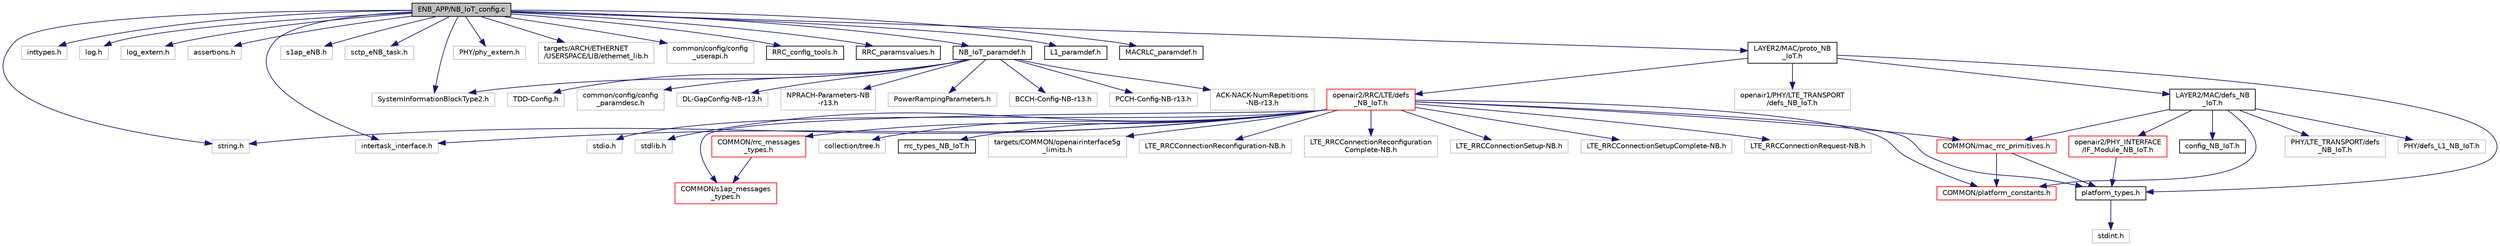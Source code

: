 digraph "ENB_APP/NB_IoT_config.c"
{
 // LATEX_PDF_SIZE
  edge [fontname="Helvetica",fontsize="10",labelfontname="Helvetica",labelfontsize="10"];
  node [fontname="Helvetica",fontsize="10",shape=record];
  Node1 [label="ENB_APP/NB_IoT_config.c",height=0.2,width=0.4,color="black", fillcolor="grey75", style="filled", fontcolor="black",tooltip=" "];
  Node1 -> Node2 [color="midnightblue",fontsize="10",style="solid",fontname="Helvetica"];
  Node2 [label="string.h",height=0.2,width=0.4,color="grey75", fillcolor="white", style="filled",tooltip=" "];
  Node1 -> Node3 [color="midnightblue",fontsize="10",style="solid",fontname="Helvetica"];
  Node3 [label="inttypes.h",height=0.2,width=0.4,color="grey75", fillcolor="white", style="filled",tooltip=" "];
  Node1 -> Node4 [color="midnightblue",fontsize="10",style="solid",fontname="Helvetica"];
  Node4 [label="log.h",height=0.2,width=0.4,color="grey75", fillcolor="white", style="filled",tooltip=" "];
  Node1 -> Node5 [color="midnightblue",fontsize="10",style="solid",fontname="Helvetica"];
  Node5 [label="log_extern.h",height=0.2,width=0.4,color="grey75", fillcolor="white", style="filled",tooltip=" "];
  Node1 -> Node6 [color="midnightblue",fontsize="10",style="solid",fontname="Helvetica"];
  Node6 [label="assertions.h",height=0.2,width=0.4,color="grey75", fillcolor="white", style="filled",tooltip=" "];
  Node1 -> Node7 [color="midnightblue",fontsize="10",style="solid",fontname="Helvetica"];
  Node7 [label="intertask_interface.h",height=0.2,width=0.4,color="grey75", fillcolor="white", style="filled",tooltip=" "];
  Node1 -> Node8 [color="midnightblue",fontsize="10",style="solid",fontname="Helvetica"];
  Node8 [label="s1ap_eNB.h",height=0.2,width=0.4,color="grey75", fillcolor="white", style="filled",tooltip=" "];
  Node1 -> Node9 [color="midnightblue",fontsize="10",style="solid",fontname="Helvetica"];
  Node9 [label="sctp_eNB_task.h",height=0.2,width=0.4,color="grey75", fillcolor="white", style="filled",tooltip=" "];
  Node1 -> Node10 [color="midnightblue",fontsize="10",style="solid",fontname="Helvetica"];
  Node10 [label="SystemInformationBlockType2.h",height=0.2,width=0.4,color="grey75", fillcolor="white", style="filled",tooltip=" "];
  Node1 -> Node11 [color="midnightblue",fontsize="10",style="solid",fontname="Helvetica"];
  Node11 [label="PHY/phy_extern.h",height=0.2,width=0.4,color="grey75", fillcolor="white", style="filled",tooltip=" "];
  Node1 -> Node12 [color="midnightblue",fontsize="10",style="solid",fontname="Helvetica"];
  Node12 [label="targets/ARCH/ETHERNET\l/USERSPACE/LIB/ethernet_lib.h",height=0.2,width=0.4,color="grey75", fillcolor="white", style="filled",tooltip=" "];
  Node1 -> Node13 [color="midnightblue",fontsize="10",style="solid",fontname="Helvetica"];
  Node13 [label="common/config/config\l_userapi.h",height=0.2,width=0.4,color="grey75", fillcolor="white", style="filled",tooltip=" "];
  Node1 -> Node14 [color="midnightblue",fontsize="10",style="solid",fontname="Helvetica"];
  Node14 [label="RRC_config_tools.h",height=0.2,width=0.4,color="black", fillcolor="white", style="filled",URL="$RRC__config__tools_8h.html",tooltip=" "];
  Node1 -> Node15 [color="midnightblue",fontsize="10",style="solid",fontname="Helvetica"];
  Node15 [label="RRC_paramsvalues.h",height=0.2,width=0.4,color="black", fillcolor="white", style="filled",URL="$RRC__paramsvalues_8h.html",tooltip="macro definitions for RRC authorized and asn1 parameters values, to be used in paramdef_t/chechedpara..."];
  Node1 -> Node16 [color="midnightblue",fontsize="10",style="solid",fontname="Helvetica"];
  Node16 [label="NB_IoT_paramdef.h",height=0.2,width=0.4,color="black", fillcolor="white", style="filled",URL="$NB__IoT__paramdef_8h.html",tooltip=" "];
  Node16 -> Node17 [color="midnightblue",fontsize="10",style="solid",fontname="Helvetica"];
  Node17 [label="common/config/config\l_paramdesc.h",height=0.2,width=0.4,color="grey75", fillcolor="white", style="filled",tooltip=" "];
  Node16 -> Node10 [color="midnightblue",fontsize="10",style="solid",fontname="Helvetica"];
  Node16 -> Node18 [color="midnightblue",fontsize="10",style="solid",fontname="Helvetica"];
  Node18 [label="DL-GapConfig-NB-r13.h",height=0.2,width=0.4,color="grey75", fillcolor="white", style="filled",tooltip=" "];
  Node16 -> Node19 [color="midnightblue",fontsize="10",style="solid",fontname="Helvetica"];
  Node19 [label="NPRACH-Parameters-NB\l-r13.h",height=0.2,width=0.4,color="grey75", fillcolor="white", style="filled",tooltip=" "];
  Node16 -> Node20 [color="midnightblue",fontsize="10",style="solid",fontname="Helvetica"];
  Node20 [label="PowerRampingParameters.h",height=0.2,width=0.4,color="grey75", fillcolor="white", style="filled",tooltip=" "];
  Node16 -> Node21 [color="midnightblue",fontsize="10",style="solid",fontname="Helvetica"];
  Node21 [label="BCCH-Config-NB-r13.h",height=0.2,width=0.4,color="grey75", fillcolor="white", style="filled",tooltip=" "];
  Node16 -> Node22 [color="midnightblue",fontsize="10",style="solid",fontname="Helvetica"];
  Node22 [label="PCCH-Config-NB-r13.h",height=0.2,width=0.4,color="grey75", fillcolor="white", style="filled",tooltip=" "];
  Node16 -> Node23 [color="midnightblue",fontsize="10",style="solid",fontname="Helvetica"];
  Node23 [label="ACK-NACK-NumRepetitions\l-NB-r13.h",height=0.2,width=0.4,color="grey75", fillcolor="white", style="filled",tooltip=" "];
  Node16 -> Node24 [color="midnightblue",fontsize="10",style="solid",fontname="Helvetica"];
  Node24 [label="TDD-Config.h",height=0.2,width=0.4,color="grey75", fillcolor="white", style="filled",tooltip=" "];
  Node1 -> Node25 [color="midnightblue",fontsize="10",style="solid",fontname="Helvetica"];
  Node25 [label="L1_paramdef.h",height=0.2,width=0.4,color="black", fillcolor="white", style="filled",URL="$L1__paramdef_8h.html",tooltip=" "];
  Node1 -> Node26 [color="midnightblue",fontsize="10",style="solid",fontname="Helvetica"];
  Node26 [label="MACRLC_paramdef.h",height=0.2,width=0.4,color="black", fillcolor="white", style="filled",URL="$MACRLC__paramdef_8h.html",tooltip=" "];
  Node1 -> Node27 [color="midnightblue",fontsize="10",style="solid",fontname="Helvetica"];
  Node27 [label="LAYER2/MAC/proto_NB\l_IoT.h",height=0.2,width=0.4,color="black", fillcolor="white", style="filled",URL="$LAYER2_2MAC_2proto__NB__IoT_8h.html",tooltip="MAC functions prototypes for eNB and UE."];
  Node27 -> Node28 [color="midnightblue",fontsize="10",style="solid",fontname="Helvetica"];
  Node28 [label="openair1/PHY/LTE_TRANSPORT\l/defs_NB_IoT.h",height=0.2,width=0.4,color="grey75", fillcolor="white", style="filled",tooltip=" "];
  Node27 -> Node29 [color="midnightblue",fontsize="10",style="solid",fontname="Helvetica"];
  Node29 [label="LAYER2/MAC/defs_NB\l_IoT.h",height=0.2,width=0.4,color="black", fillcolor="white", style="filled",URL="$LAYER2_2MAC_2defs__NB__IoT_8h.html",tooltip=" "];
  Node29 -> Node30 [color="midnightblue",fontsize="10",style="solid",fontname="Helvetica"];
  Node30 [label="COMMON/platform_constants.h",height=0.2,width=0.4,color="red", fillcolor="white", style="filled",URL="$platform__constants_8h.html",tooltip=" "];
  Node29 -> Node32 [color="midnightblue",fontsize="10",style="solid",fontname="Helvetica"];
  Node32 [label="COMMON/mac_rrc_primitives.h",height=0.2,width=0.4,color="red", fillcolor="white", style="filled",URL="$mac__rrc__primitives_8h.html",tooltip=" "];
  Node32 -> Node34 [color="midnightblue",fontsize="10",style="solid",fontname="Helvetica"];
  Node34 [label="platform_types.h",height=0.2,width=0.4,color="black", fillcolor="white", style="filled",URL="$platform__types_8h.html",tooltip=" "];
  Node34 -> Node35 [color="midnightblue",fontsize="10",style="solid",fontname="Helvetica"];
  Node35 [label="stdint.h",height=0.2,width=0.4,color="grey75", fillcolor="white", style="filled",tooltip=" "];
  Node32 -> Node30 [color="midnightblue",fontsize="10",style="solid",fontname="Helvetica"];
  Node29 -> Node100 [color="midnightblue",fontsize="10",style="solid",fontname="Helvetica"];
  Node100 [label="PHY/LTE_TRANSPORT/defs\l_NB_IoT.h",height=0.2,width=0.4,color="grey75", fillcolor="white", style="filled",tooltip=" "];
  Node29 -> Node101 [color="midnightblue",fontsize="10",style="solid",fontname="Helvetica"];
  Node101 [label="PHY/defs_L1_NB_IoT.h",height=0.2,width=0.4,color="grey75", fillcolor="white", style="filled",tooltip=" "];
  Node29 -> Node102 [color="midnightblue",fontsize="10",style="solid",fontname="Helvetica"];
  Node102 [label="openair2/PHY_INTERFACE\l/IF_Module_NB_IoT.h",height=0.2,width=0.4,color="red", fillcolor="white", style="filled",URL="$IF__Module__NB__IoT_8h.html",tooltip=" "];
  Node102 -> Node34 [color="midnightblue",fontsize="10",style="solid",fontname="Helvetica"];
  Node29 -> Node105 [color="midnightblue",fontsize="10",style="solid",fontname="Helvetica"];
  Node105 [label="config_NB_IoT.h",height=0.2,width=0.4,color="black", fillcolor="white", style="filled",URL="$config__NB__IoT_8h.html",tooltip="configured structures used by scheduler"];
  Node27 -> Node34 [color="midnightblue",fontsize="10",style="solid",fontname="Helvetica"];
  Node27 -> Node106 [color="midnightblue",fontsize="10",style="solid",fontname="Helvetica"];
  Node106 [label="openair2/RRC/LTE/defs\l_NB_IoT.h",height=0.2,width=0.4,color="red", fillcolor="white", style="filled",URL="$RRC_2LTE_2defs__NB__IoT_8h.html",tooltip="NB-IoT RRC struct definitions and function prototypes."];
  Node106 -> Node52 [color="midnightblue",fontsize="10",style="solid",fontname="Helvetica"];
  Node52 [label="stdio.h",height=0.2,width=0.4,color="grey75", fillcolor="white", style="filled",tooltip=" "];
  Node106 -> Node44 [color="midnightblue",fontsize="10",style="solid",fontname="Helvetica"];
  Node44 [label="stdlib.h",height=0.2,width=0.4,color="grey75", fillcolor="white", style="filled",tooltip=" "];
  Node106 -> Node2 [color="midnightblue",fontsize="10",style="solid",fontname="Helvetica"];
  Node106 -> Node107 [color="midnightblue",fontsize="10",style="solid",fontname="Helvetica"];
  Node107 [label="COMMON/s1ap_messages\l_types.h",height=0.2,width=0.4,color="red", fillcolor="white", style="filled",URL="$s1ap__messages__types_8h.html",tooltip=" "];
  Node106 -> Node108 [color="midnightblue",fontsize="10",style="solid",fontname="Helvetica"];
  Node108 [label="COMMON/rrc_messages\l_types.h",height=0.2,width=0.4,color="red", fillcolor="white", style="filled",URL="$rrc__messages__types_8h.html",tooltip=" "];
  Node108 -> Node107 [color="midnightblue",fontsize="10",style="solid",fontname="Helvetica"];
  Node106 -> Node122 [color="midnightblue",fontsize="10",style="solid",fontname="Helvetica"];
  Node122 [label="collection/tree.h",height=0.2,width=0.4,color="grey75", fillcolor="white", style="filled",tooltip=" "];
  Node106 -> Node123 [color="midnightblue",fontsize="10",style="solid",fontname="Helvetica"];
  Node123 [label="rrc_types_NB_IoT.h",height=0.2,width=0.4,color="black", fillcolor="white", style="filled",URL="$rrc__types__NB__IoT_8h.html",tooltip=" "];
  Node106 -> Node30 [color="midnightblue",fontsize="10",style="solid",fontname="Helvetica"];
  Node106 -> Node34 [color="midnightblue",fontsize="10",style="solid",fontname="Helvetica"];
  Node106 -> Node124 [color="midnightblue",fontsize="10",style="solid",fontname="Helvetica"];
  Node124 [label="targets/COMMON/openairinterface5g\l_limits.h",height=0.2,width=0.4,color="grey75", fillcolor="white", style="filled",tooltip=" "];
  Node106 -> Node32 [color="midnightblue",fontsize="10",style="solid",fontname="Helvetica"];
  Node106 -> Node125 [color="midnightblue",fontsize="10",style="solid",fontname="Helvetica"];
  Node125 [label="LTE_RRCConnectionReconfiguration-NB.h",height=0.2,width=0.4,color="grey75", fillcolor="white", style="filled",tooltip=" "];
  Node106 -> Node126 [color="midnightblue",fontsize="10",style="solid",fontname="Helvetica"];
  Node126 [label="LTE_RRCConnectionReconfiguration\lComplete-NB.h",height=0.2,width=0.4,color="grey75", fillcolor="white", style="filled",tooltip=" "];
  Node106 -> Node127 [color="midnightblue",fontsize="10",style="solid",fontname="Helvetica"];
  Node127 [label="LTE_RRCConnectionSetup-NB.h",height=0.2,width=0.4,color="grey75", fillcolor="white", style="filled",tooltip=" "];
  Node106 -> Node128 [color="midnightblue",fontsize="10",style="solid",fontname="Helvetica"];
  Node128 [label="LTE_RRCConnectionSetupComplete-NB.h",height=0.2,width=0.4,color="grey75", fillcolor="white", style="filled",tooltip=" "];
  Node106 -> Node129 [color="midnightblue",fontsize="10",style="solid",fontname="Helvetica"];
  Node129 [label="LTE_RRCConnectionRequest-NB.h",height=0.2,width=0.4,color="grey75", fillcolor="white", style="filled",tooltip=" "];
  Node106 -> Node7 [color="midnightblue",fontsize="10",style="solid",fontname="Helvetica"];
}
